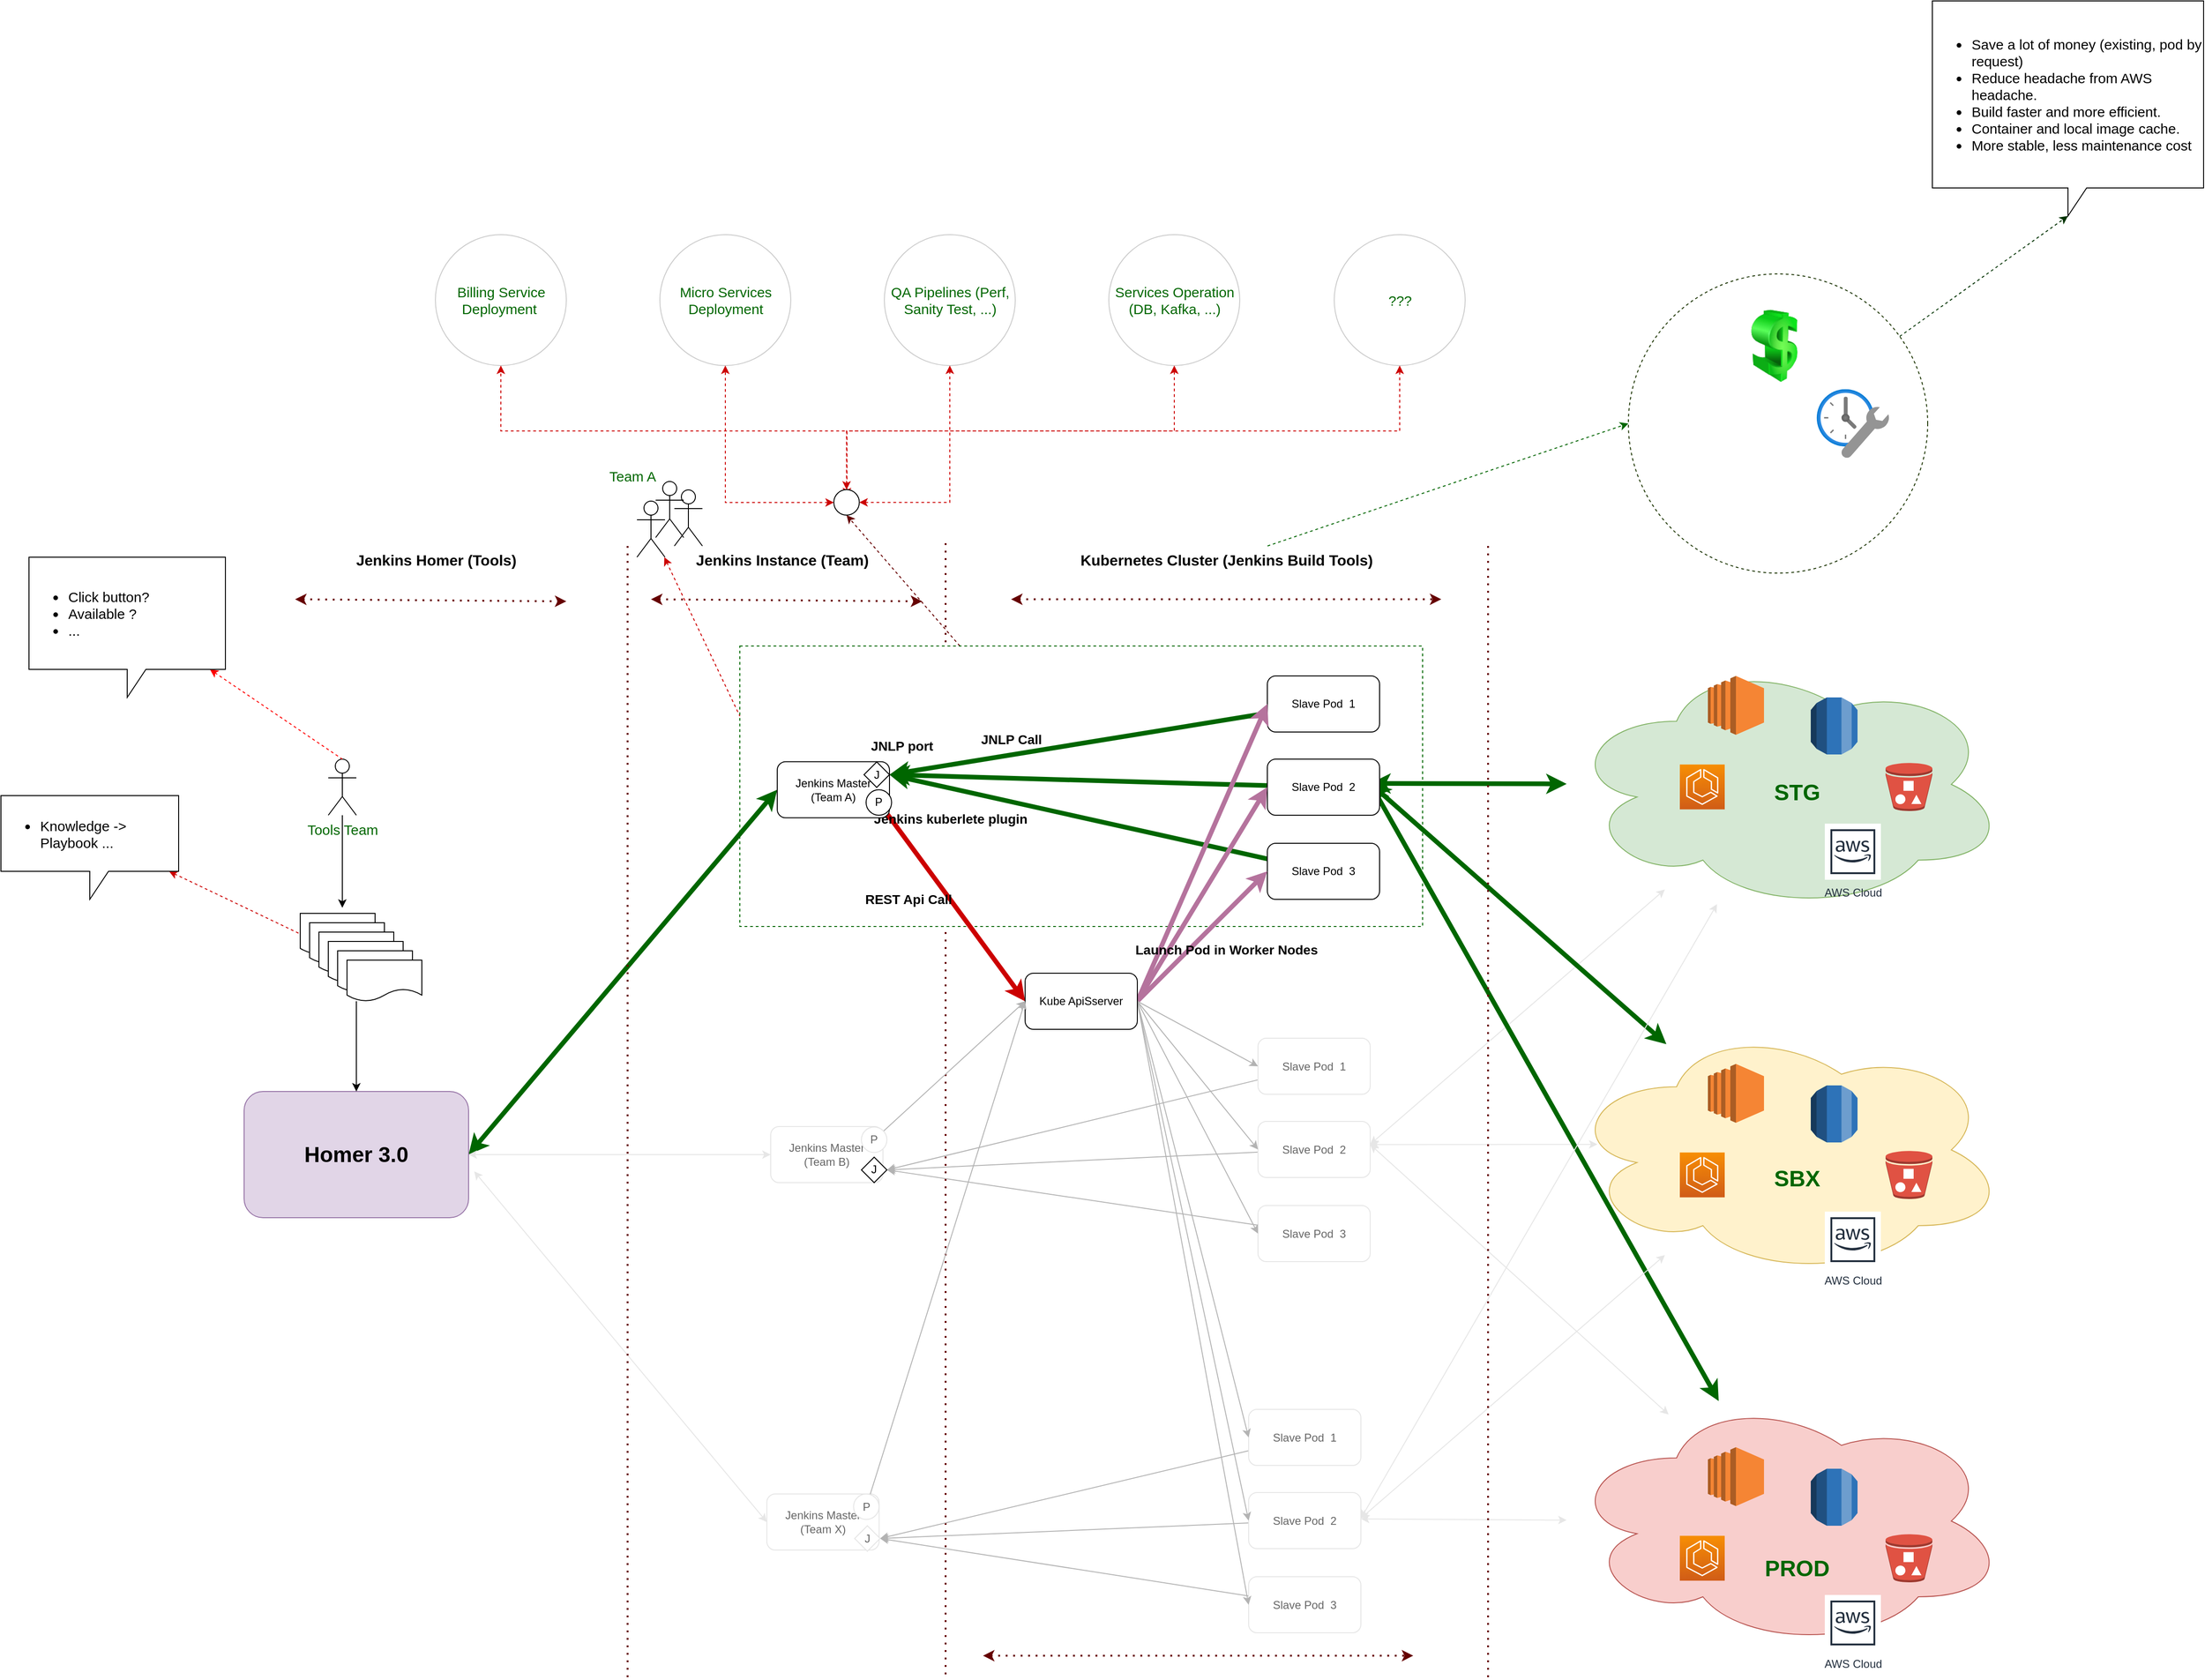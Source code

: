 <mxfile version="21.0.10" type="github">
  <diagram name="Page-1" id="rLabhU69Jqzna2OfqYEQ">
    <mxGraphModel dx="3774" dy="2313" grid="1" gridSize="10" guides="1" tooltips="1" connect="1" arrows="1" fold="1" page="1" pageScale="1" pageWidth="850" pageHeight="1100" math="0" shadow="0">
      <root>
        <mxCell id="0" />
        <mxCell id="1" parent="0" />
        <mxCell id="dcLgpgKGVdjkDSoilF9P-11" style="edgeStyle=none;rounded=0;orthogonalLoop=1;jettySize=auto;html=1;entryX=0;entryY=0;entryDx=145;entryDy=230;entryPerimeter=0;dashed=1;strokeColor=#003300;" edge="1" parent="1" source="dcLgpgKGVdjkDSoilF9P-6" target="dcLgpgKGVdjkDSoilF9P-10">
          <mxGeometry relative="1" as="geometry" />
        </mxCell>
        <mxCell id="dcLgpgKGVdjkDSoilF9P-6" value="" style="ellipse;whiteSpace=wrap;html=1;aspect=fixed;dashed=1;strokeColor=#1A3300;" vertex="1" parent="1">
          <mxGeometry x="1470" y="-268" width="320" height="320" as="geometry" />
        </mxCell>
        <mxCell id="xL3kk872n1nq1PRhkaxr-74" value="" style="endArrow=none;dashed=1;html=1;dashPattern=1 3;strokeWidth=2;rounded=0;strokeColor=#660000;" parent="1" edge="1">
          <mxGeometry width="50" height="50" relative="1" as="geometry">
            <mxPoint x="740" y="1230" as="sourcePoint" />
            <mxPoint x="740" y="20" as="targetPoint" />
          </mxGeometry>
        </mxCell>
        <mxCell id="dcLgpgKGVdjkDSoilF9P-5" style="edgeStyle=none;rounded=0;orthogonalLoop=1;jettySize=auto;html=1;entryX=0.5;entryY=1;entryDx=0;entryDy=0;dashed=1;strokeColor=#660000;" edge="1" parent="1" source="xL3kk872n1nq1PRhkaxr-73" target="xL3kk872n1nq1PRhkaxr-70">
          <mxGeometry relative="1" as="geometry" />
        </mxCell>
        <mxCell id="xL3kk872n1nq1PRhkaxr-73" value="" style="rounded=0;whiteSpace=wrap;html=1;dashed=1;strokeColor=#006600;" parent="1" vertex="1">
          <mxGeometry x="520" y="130" width="730" height="300" as="geometry" />
        </mxCell>
        <mxCell id="xL3kk872n1nq1PRhkaxr-44" value="Jenkins Master&lt;br&gt;(Team X)" style="rounded=1;whiteSpace=wrap;html=1;strokeColor=#E6E6E6;fontColor=#666666;" parent="1" vertex="1">
          <mxGeometry x="548.87" y="1037" width="120" height="60" as="geometry" />
        </mxCell>
        <mxCell id="y-JFG-o3m0YFWxHJN8Iu-92" style="edgeStyle=none;rounded=0;orthogonalLoop=1;jettySize=auto;html=1;entryX=0;entryY=0.5;entryDx=0;entryDy=0;fontSize=24;fontColor=#006600;exitX=1;exitY=0.5;exitDx=0;exitDy=0;startArrow=classic;startFill=1;strokeWidth=5;strokeColor=#006600;" parent="1" source="y-JFG-o3m0YFWxHJN8Iu-2" target="y-JFG-o3m0YFWxHJN8Iu-3" edge="1">
          <mxGeometry relative="1" as="geometry" />
        </mxCell>
        <mxCell id="y-JFG-o3m0YFWxHJN8Iu-93" style="edgeStyle=none;rounded=0;orthogonalLoop=1;jettySize=auto;html=1;entryX=0;entryY=0.5;entryDx=0;entryDy=0;fontSize=24;fontColor=#006600;startArrow=classic;startFill=1;strokeColor=#E6E6E6;" parent="1" source="y-JFG-o3m0YFWxHJN8Iu-2" target="xL3kk872n1nq1PRhkaxr-40" edge="1">
          <mxGeometry relative="1" as="geometry">
            <mxPoint x="560" y="670" as="targetPoint" />
          </mxGeometry>
        </mxCell>
        <mxCell id="y-JFG-o3m0YFWxHJN8Iu-94" style="edgeStyle=none;rounded=0;orthogonalLoop=1;jettySize=auto;html=1;entryX=0;entryY=0.5;entryDx=0;entryDy=0;fontSize=24;fontColor=#006600;exitX=1.025;exitY=0.633;exitDx=0;exitDy=0;exitPerimeter=0;startArrow=classic;startFill=1;strokeColor=#E6E6E6;" parent="1" source="y-JFG-o3m0YFWxHJN8Iu-2" target="xL3kk872n1nq1PRhkaxr-44" edge="1">
          <mxGeometry relative="1" as="geometry">
            <mxPoint x="550" y="1070" as="targetPoint" />
          </mxGeometry>
        </mxCell>
        <mxCell id="y-JFG-o3m0YFWxHJN8Iu-2" value="Homer 3.0" style="rounded=1;whiteSpace=wrap;html=1;fillColor=#e1d5e7;strokeColor=#9673a6;fontSize=23;fontStyle=1" parent="1" vertex="1">
          <mxGeometry x="-10" y="606.5" width="240" height="135" as="geometry" />
        </mxCell>
        <mxCell id="y-JFG-o3m0YFWxHJN8Iu-10" value="" style="ellipse;shape=cloud;whiteSpace=wrap;html=1;fillColor=#fff2cc;strokeColor=#d6b656;" parent="1" vertex="1">
          <mxGeometry x="1404" y="534" width="470" height="270" as="geometry" />
        </mxCell>
        <mxCell id="y-JFG-o3m0YFWxHJN8Iu-18" value="" style="ellipse;shape=cloud;whiteSpace=wrap;html=1;fillColor=#d5e8d4;strokeColor=#82b366;" parent="1" vertex="1">
          <mxGeometry x="1404" y="143" width="470" height="270" as="geometry" />
        </mxCell>
        <mxCell id="y-JFG-o3m0YFWxHJN8Iu-26" value="" style="ellipse;shape=cloud;whiteSpace=wrap;html=1;fillColor=#f8cecc;strokeColor=#b85450;" parent="1" vertex="1">
          <mxGeometry x="1404" y="931" width="470" height="270" as="geometry" />
        </mxCell>
        <mxCell id="y-JFG-o3m0YFWxHJN8Iu-20" value="" style="sketch=0;points=[[0,0,0],[0.25,0,0],[0.5,0,0],[0.75,0,0],[1,0,0],[0,1,0],[0.25,1,0],[0.5,1,0],[0.75,1,0],[1,1,0],[0,0.25,0],[0,0.5,0],[0,0.75,0],[1,0.25,0],[1,0.5,0],[1,0.75,0]];outlineConnect=0;fontColor=#232F3E;gradientColor=#F78E04;gradientDirection=north;fillColor=#D05C17;strokeColor=#ffffff;dashed=0;verticalLabelPosition=bottom;verticalAlign=top;align=center;html=1;fontSize=12;fontStyle=0;aspect=fixed;shape=mxgraph.aws4.resourceIcon;resIcon=mxgraph.aws4.ecs;" parent="1" vertex="1">
          <mxGeometry x="1525" y="256.75" width="48" height="48" as="geometry" />
        </mxCell>
        <mxCell id="y-JFG-o3m0YFWxHJN8Iu-21" value="" style="outlineConnect=0;dashed=0;verticalLabelPosition=bottom;verticalAlign=top;align=center;html=1;shape=mxgraph.aws3.bucket_with_objects;fillColor=#E05243;gradientColor=none;" parent="1" vertex="1">
          <mxGeometry x="1745" y="255" width="50" height="51.5" as="geometry" />
        </mxCell>
        <mxCell id="y-JFG-o3m0YFWxHJN8Iu-22" value="" style="outlineConnect=0;dashed=0;verticalLabelPosition=bottom;verticalAlign=top;align=center;html=1;shape=mxgraph.aws3.rds;fillColor=#2E73B8;gradientColor=none;" parent="1" vertex="1">
          <mxGeometry x="1665" y="185" width="50" height="61" as="geometry" />
        </mxCell>
        <mxCell id="y-JFG-o3m0YFWxHJN8Iu-23" value="" style="outlineConnect=0;dashed=0;verticalLabelPosition=bottom;verticalAlign=top;align=center;html=1;shape=mxgraph.aws3.ec2;fillColor=#F58534;gradientColor=none;" parent="1" vertex="1">
          <mxGeometry x="1555" y="162" width="60" height="63" as="geometry" />
        </mxCell>
        <mxCell id="y-JFG-o3m0YFWxHJN8Iu-24" value="AWS Cloud" style="sketch=0;outlineConnect=0;fontColor=#232F3E;gradientColor=none;strokeColor=#232F3E;fillColor=#ffffff;dashed=0;verticalLabelPosition=bottom;verticalAlign=top;align=center;html=1;fontSize=12;fontStyle=0;aspect=fixed;shape=mxgraph.aws4.resourceIcon;resIcon=mxgraph.aws4.aws_cloud;" parent="1" vertex="1">
          <mxGeometry x="1680" y="320" width="60" height="60" as="geometry" />
        </mxCell>
        <mxCell id="y-JFG-o3m0YFWxHJN8Iu-34" value="STG" style="text;html=1;align=center;verticalAlign=middle;resizable=0;points=[];autosize=1;strokeColor=none;fillColor=none;fontSize=24;fontStyle=1;fontColor=#006600;" parent="1" vertex="1">
          <mxGeometry x="1615" y="267" width="70" height="40" as="geometry" />
        </mxCell>
        <mxCell id="y-JFG-o3m0YFWxHJN8Iu-35" value="SBX" style="text;html=1;align=center;verticalAlign=middle;resizable=0;points=[];autosize=1;strokeColor=none;fillColor=none;fontSize=24;fontStyle=1;fontColor=#006600;" parent="1" vertex="1">
          <mxGeometry x="1615" y="679.75" width="70" height="40" as="geometry" />
        </mxCell>
        <mxCell id="y-JFG-o3m0YFWxHJN8Iu-36" value="PROD" style="text;html=1;align=center;verticalAlign=middle;resizable=0;points=[];autosize=1;strokeColor=none;fillColor=none;fontSize=24;fontStyle=1;fontColor=#006600;" parent="1" vertex="1">
          <mxGeometry x="1605" y="1097" width="90" height="40" as="geometry" />
        </mxCell>
        <mxCell id="y-JFG-o3m0YFWxHJN8Iu-12" value="" style="sketch=0;points=[[0,0,0],[0.25,0,0],[0.5,0,0],[0.75,0,0],[1,0,0],[0,1,0],[0.25,1,0],[0.5,1,0],[0.75,1,0],[1,1,0],[0,0.25,0],[0,0.5,0],[0,0.75,0],[1,0.25,0],[1,0.5,0],[1,0.75,0]];outlineConnect=0;fontColor=#232F3E;gradientColor=#F78E04;gradientDirection=north;fillColor=#D05C17;strokeColor=#ffffff;dashed=0;verticalLabelPosition=bottom;verticalAlign=top;align=center;html=1;fontSize=12;fontStyle=0;aspect=fixed;shape=mxgraph.aws4.resourceIcon;resIcon=mxgraph.aws4.ecs;" parent="1" vertex="1">
          <mxGeometry x="1525" y="671.75" width="48" height="48" as="geometry" />
        </mxCell>
        <mxCell id="y-JFG-o3m0YFWxHJN8Iu-13" value="" style="outlineConnect=0;dashed=0;verticalLabelPosition=bottom;verticalAlign=top;align=center;html=1;shape=mxgraph.aws3.bucket_with_objects;fillColor=#E05243;gradientColor=none;" parent="1" vertex="1">
          <mxGeometry x="1745" y="670" width="50" height="51.5" as="geometry" />
        </mxCell>
        <mxCell id="y-JFG-o3m0YFWxHJN8Iu-14" value="" style="outlineConnect=0;dashed=0;verticalLabelPosition=bottom;verticalAlign=top;align=center;html=1;shape=mxgraph.aws3.rds;fillColor=#2E73B8;gradientColor=none;" parent="1" vertex="1">
          <mxGeometry x="1665" y="600" width="50" height="61" as="geometry" />
        </mxCell>
        <mxCell id="y-JFG-o3m0YFWxHJN8Iu-15" value="" style="outlineConnect=0;dashed=0;verticalLabelPosition=bottom;verticalAlign=top;align=center;html=1;shape=mxgraph.aws3.ec2;fillColor=#F58534;gradientColor=none;" parent="1" vertex="1">
          <mxGeometry x="1555" y="577" width="60" height="63" as="geometry" />
        </mxCell>
        <mxCell id="y-JFG-o3m0YFWxHJN8Iu-16" value="AWS Cloud" style="sketch=0;outlineConnect=0;fontColor=#232F3E;gradientColor=none;strokeColor=#232F3E;fillColor=#ffffff;dashed=0;verticalLabelPosition=bottom;verticalAlign=top;align=center;html=1;fontSize=12;fontStyle=0;aspect=fixed;shape=mxgraph.aws4.resourceIcon;resIcon=mxgraph.aws4.aws_cloud;" parent="1" vertex="1">
          <mxGeometry x="1680" y="735" width="60" height="60" as="geometry" />
        </mxCell>
        <mxCell id="y-JFG-o3m0YFWxHJN8Iu-28" value="" style="sketch=0;points=[[0,0,0],[0.25,0,0],[0.5,0,0],[0.75,0,0],[1,0,0],[0,1,0],[0.25,1,0],[0.5,1,0],[0.75,1,0],[1,1,0],[0,0.25,0],[0,0.5,0],[0,0.75,0],[1,0.25,0],[1,0.5,0],[1,0.75,0]];outlineConnect=0;fontColor=#232F3E;gradientColor=#F78E04;gradientDirection=north;fillColor=#D05C17;strokeColor=#ffffff;dashed=0;verticalLabelPosition=bottom;verticalAlign=top;align=center;html=1;fontSize=12;fontStyle=0;aspect=fixed;shape=mxgraph.aws4.resourceIcon;resIcon=mxgraph.aws4.ecs;" parent="1" vertex="1">
          <mxGeometry x="1525" y="1081.75" width="48" height="48" as="geometry" />
        </mxCell>
        <mxCell id="y-JFG-o3m0YFWxHJN8Iu-29" value="" style="outlineConnect=0;dashed=0;verticalLabelPosition=bottom;verticalAlign=top;align=center;html=1;shape=mxgraph.aws3.bucket_with_objects;fillColor=#E05243;gradientColor=none;" parent="1" vertex="1">
          <mxGeometry x="1745" y="1080" width="50" height="51.5" as="geometry" />
        </mxCell>
        <mxCell id="y-JFG-o3m0YFWxHJN8Iu-30" value="" style="outlineConnect=0;dashed=0;verticalLabelPosition=bottom;verticalAlign=top;align=center;html=1;shape=mxgraph.aws3.rds;fillColor=#2E73B8;gradientColor=none;" parent="1" vertex="1">
          <mxGeometry x="1665" y="1010" width="50" height="61" as="geometry" />
        </mxCell>
        <mxCell id="y-JFG-o3m0YFWxHJN8Iu-31" value="" style="outlineConnect=0;dashed=0;verticalLabelPosition=bottom;verticalAlign=top;align=center;html=1;shape=mxgraph.aws3.ec2;fillColor=#F58534;gradientColor=none;" parent="1" vertex="1">
          <mxGeometry x="1555" y="987" width="60" height="63" as="geometry" />
        </mxCell>
        <mxCell id="y-JFG-o3m0YFWxHJN8Iu-32" value="AWS Cloud" style="sketch=0;outlineConnect=0;fontColor=#232F3E;gradientColor=none;strokeColor=#232F3E;fillColor=#ffffff;dashed=0;verticalLabelPosition=bottom;verticalAlign=top;align=center;html=1;fontSize=12;fontStyle=0;aspect=fixed;shape=mxgraph.aws4.resourceIcon;resIcon=mxgraph.aws4.aws_cloud;" parent="1" vertex="1">
          <mxGeometry x="1680" y="1145" width="60" height="60" as="geometry" />
        </mxCell>
        <mxCell id="y-JFG-o3m0YFWxHJN8Iu-95" style="edgeStyle=none;rounded=0;orthogonalLoop=1;jettySize=auto;html=1;fontSize=24;fontColor=#006600;startArrow=classic;startFill=1;strokeWidth=5;strokeColor=#006600;" parent="1" target="y-JFG-o3m0YFWxHJN8Iu-18" edge="1">
          <mxGeometry relative="1" as="geometry">
            <mxPoint x="1194" y="277" as="sourcePoint" />
          </mxGeometry>
        </mxCell>
        <mxCell id="y-JFG-o3m0YFWxHJN8Iu-96" style="edgeStyle=none;rounded=0;orthogonalLoop=1;jettySize=auto;html=1;entryX=0.07;entryY=0.478;entryDx=0;entryDy=0;entryPerimeter=0;fontSize=24;fontColor=#006600;startArrow=classic;startFill=1;strokeColor=#E6E6E6;" parent="1" target="y-JFG-o3m0YFWxHJN8Iu-10" edge="1">
          <mxGeometry relative="1" as="geometry">
            <mxPoint x="1194" y="663.25" as="sourcePoint" />
          </mxGeometry>
        </mxCell>
        <mxCell id="y-JFG-o3m0YFWxHJN8Iu-98" style="edgeStyle=none;rounded=0;orthogonalLoop=1;jettySize=auto;html=1;fontSize=24;fontColor=#006600;startArrow=classic;startFill=1;strokeColor=#E6E6E6;" parent="1" target="y-JFG-o3m0YFWxHJN8Iu-26" edge="1">
          <mxGeometry relative="1" as="geometry">
            <mxPoint x="1183.999" y="1063.671" as="sourcePoint" />
          </mxGeometry>
        </mxCell>
        <mxCell id="y-JFG-o3m0YFWxHJN8Iu-102" style="edgeStyle=none;rounded=0;orthogonalLoop=1;jettySize=auto;html=1;fontSize=24;fontColor=#006600;startArrow=classic;startFill=1;strokeColor=#E6E6E6;" parent="1" target="y-JFG-o3m0YFWxHJN8Iu-18" edge="1">
          <mxGeometry relative="1" as="geometry">
            <mxPoint x="1194" y="663" as="sourcePoint" />
          </mxGeometry>
        </mxCell>
        <mxCell id="y-JFG-o3m0YFWxHJN8Iu-103" style="edgeStyle=none;rounded=0;orthogonalLoop=1;jettySize=auto;html=1;fontSize=24;fontColor=#006600;startArrow=classic;startFill=1;exitX=1;exitY=0.5;exitDx=0;exitDy=0;strokeColor=#E6E6E6;" parent="1" target="y-JFG-o3m0YFWxHJN8Iu-26" edge="1">
          <mxGeometry relative="1" as="geometry">
            <mxPoint x="1194" y="663.25" as="sourcePoint" />
          </mxGeometry>
        </mxCell>
        <mxCell id="y-JFG-o3m0YFWxHJN8Iu-100" style="edgeStyle=none;rounded=0;orthogonalLoop=1;jettySize=auto;html=1;fontSize=24;fontColor=#006600;startArrow=classic;startFill=1;strokeWidth=5;strokeColor=#006600;" parent="1" target="y-JFG-o3m0YFWxHJN8Iu-10" edge="1">
          <mxGeometry relative="1" as="geometry">
            <mxPoint x="1194" y="277" as="sourcePoint" />
          </mxGeometry>
        </mxCell>
        <mxCell id="y-JFG-o3m0YFWxHJN8Iu-101" style="edgeStyle=none;rounded=0;orthogonalLoop=1;jettySize=auto;html=1;fontSize=24;fontColor=#006600;startArrow=classic;startFill=1;exitX=1;exitY=0.5;exitDx=0;exitDy=0;strokeWidth=5;strokeColor=#006600;" parent="1" target="y-JFG-o3m0YFWxHJN8Iu-26" edge="1">
          <mxGeometry relative="1" as="geometry">
            <mxPoint x="1194" y="277" as="sourcePoint" />
          </mxGeometry>
        </mxCell>
        <mxCell id="y-JFG-o3m0YFWxHJN8Iu-104" style="edgeStyle=none;rounded=0;orthogonalLoop=1;jettySize=auto;html=1;fontSize=24;fontColor=#006600;startArrow=classic;startFill=1;exitX=1;exitY=0.5;exitDx=0;exitDy=0;strokeColor=#E6E6E6;" parent="1" target="y-JFG-o3m0YFWxHJN8Iu-18" edge="1">
          <mxGeometry relative="1" as="geometry">
            <mxPoint x="1184" y="1063.25" as="sourcePoint" />
          </mxGeometry>
        </mxCell>
        <mxCell id="y-JFG-o3m0YFWxHJN8Iu-105" style="edgeStyle=none;rounded=0;orthogonalLoop=1;jettySize=auto;html=1;fontSize=24;fontColor=#006600;startArrow=classic;startFill=1;strokeColor=#E6E6E6;" parent="1" target="y-JFG-o3m0YFWxHJN8Iu-10" edge="1">
          <mxGeometry relative="1" as="geometry">
            <mxPoint x="1184" y="1063" as="sourcePoint" />
          </mxGeometry>
        </mxCell>
        <mxCell id="y-JFG-o3m0YFWxHJN8Iu-107" value="Billing Service&lt;br&gt;Deployment&amp;nbsp;" style="ellipse;whiteSpace=wrap;html=1;aspect=fixed;strokeColor=#CCCCCC;fontSize=15;fontColor=#006600;fillColor=#FFFFFF;" parent="1" vertex="1">
          <mxGeometry x="194.5" y="-310" width="140" height="140" as="geometry" />
        </mxCell>
        <mxCell id="y-JFG-o3m0YFWxHJN8Iu-108" value="Micro Services Deployment" style="ellipse;whiteSpace=wrap;html=1;aspect=fixed;strokeColor=#CCCCCC;fontSize=15;fontColor=#006600;fillColor=#FFFFFF;" parent="1" vertex="1">
          <mxGeometry x="434.5" y="-310" width="140" height="140" as="geometry" />
        </mxCell>
        <mxCell id="y-JFG-o3m0YFWxHJN8Iu-109" value="QA Pipelines (Perf, Sanity Test, ...)" style="ellipse;whiteSpace=wrap;html=1;aspect=fixed;strokeColor=#CCCCCC;fontSize=15;fontColor=#006600;fillColor=#FFFFFF;" parent="1" vertex="1">
          <mxGeometry x="674.5" y="-310" width="140" height="140" as="geometry" />
        </mxCell>
        <mxCell id="y-JFG-o3m0YFWxHJN8Iu-110" value="Services Operation (DB, Kafka, ...)" style="ellipse;whiteSpace=wrap;html=1;aspect=fixed;strokeColor=#CCCCCC;fontSize=15;fontColor=#006600;fillColor=#FFFFFF;" parent="1" vertex="1">
          <mxGeometry x="914.5" y="-310" width="140" height="140" as="geometry" />
        </mxCell>
        <mxCell id="y-JFG-o3m0YFWxHJN8Iu-112" style="edgeStyle=orthogonalEdgeStyle;rounded=0;orthogonalLoop=1;jettySize=auto;html=1;entryX=0.5;entryY=1;entryDx=0;entryDy=0;dashed=1;strokeColor=#CC0000;strokeWidth=1;fontSize=15;fontColor=#006600;startArrow=classic;startFill=1;" parent="1" source="xL3kk872n1nq1PRhkaxr-70" target="y-JFG-o3m0YFWxHJN8Iu-108" edge="1">
          <mxGeometry relative="1" as="geometry">
            <mxPoint x="634.5" y="-30" as="sourcePoint" />
          </mxGeometry>
        </mxCell>
        <mxCell id="y-JFG-o3m0YFWxHJN8Iu-113" style="edgeStyle=orthogonalEdgeStyle;rounded=0;orthogonalLoop=1;jettySize=auto;html=1;entryX=0.5;entryY=1;entryDx=0;entryDy=0;dashed=1;strokeColor=#CC0000;strokeWidth=1;fontSize=15;fontColor=#006600;startArrow=classic;startFill=1;exitX=1;exitY=0.5;exitDx=0;exitDy=0;" parent="1" source="xL3kk872n1nq1PRhkaxr-70" target="y-JFG-o3m0YFWxHJN8Iu-109" edge="1">
          <mxGeometry relative="1" as="geometry">
            <mxPoint x="634.5" y="-30" as="sourcePoint" />
          </mxGeometry>
        </mxCell>
        <mxCell id="y-JFG-o3m0YFWxHJN8Iu-114" style="edgeStyle=orthogonalEdgeStyle;rounded=0;orthogonalLoop=1;jettySize=auto;html=1;entryX=0.5;entryY=1;entryDx=0;entryDy=0;dashed=1;strokeColor=#CC0000;strokeWidth=1;fontSize=15;fontColor=#006600;startArrow=classic;startFill=1;" parent="1" target="y-JFG-o3m0YFWxHJN8Iu-110" edge="1">
          <mxGeometry relative="1" as="geometry">
            <Array as="points">
              <mxPoint x="634.5" y="-100" />
              <mxPoint x="984.5" y="-100" />
            </Array>
            <mxPoint x="634.5" y="-30" as="sourcePoint" />
          </mxGeometry>
        </mxCell>
        <mxCell id="y-JFG-o3m0YFWxHJN8Iu-115" style="edgeStyle=orthogonalEdgeStyle;rounded=0;orthogonalLoop=1;jettySize=auto;html=1;entryX=0.5;entryY=1;entryDx=0;entryDy=0;dashed=1;strokeColor=#CC0000;strokeWidth=1;fontSize=15;fontColor=#006600;startArrow=classic;startFill=1;" parent="1" target="y-JFG-o3m0YFWxHJN8Iu-107" edge="1">
          <mxGeometry relative="1" as="geometry">
            <Array as="points">
              <mxPoint x="634.5" y="-100" />
              <mxPoint x="264.5" y="-100" />
            </Array>
            <mxPoint x="634.5" y="-30" as="sourcePoint" />
          </mxGeometry>
        </mxCell>
        <mxCell id="y-JFG-o3m0YFWxHJN8Iu-116" value="???" style="ellipse;whiteSpace=wrap;html=1;aspect=fixed;strokeColor=#CCCCCC;fontSize=15;fontColor=#006600;fillColor=#FFFFFF;" parent="1" vertex="1">
          <mxGeometry x="1155.5" y="-310" width="140" height="140" as="geometry" />
        </mxCell>
        <mxCell id="y-JFG-o3m0YFWxHJN8Iu-117" style="edgeStyle=orthogonalEdgeStyle;rounded=0;orthogonalLoop=1;jettySize=auto;html=1;entryX=0.5;entryY=1;entryDx=0;entryDy=0;dashed=1;strokeColor=#CC0000;strokeWidth=1;fontSize=15;fontColor=#006600;startArrow=classic;startFill=1;exitX=0.5;exitY=0;exitDx=0;exitDy=0;" parent="1" source="xL3kk872n1nq1PRhkaxr-70" target="y-JFG-o3m0YFWxHJN8Iu-116" edge="1">
          <mxGeometry relative="1" as="geometry">
            <Array as="points">
              <mxPoint x="634" y="-100" />
              <mxPoint x="1226" y="-100" />
            </Array>
            <mxPoint x="634.5" y="-30" as="sourcePoint" />
          </mxGeometry>
        </mxCell>
        <mxCell id="y-JFG-o3m0YFWxHJN8Iu-118" value="" style="shape=umlActor;verticalLabelPosition=bottom;verticalAlign=top;html=1;outlineConnect=0;strokeColor=#000000;fontSize=15;fontColor=#006600;fillColor=#FFFFFF;" parent="1" vertex="1">
          <mxGeometry x="450" y="-37" width="30" height="60" as="geometry" />
        </mxCell>
        <mxCell id="y-JFG-o3m0YFWxHJN8Iu-123" style="rounded=0;orthogonalLoop=1;jettySize=auto;html=1;entryX=0;entryY=0.25;entryDx=0;entryDy=0;strokeColor=#CC0000;strokeWidth=1;fontSize=15;fontColor=#006600;startArrow=classic;startFill=1;endArrow=none;endFill=0;dashed=1;" parent="1" source="y-JFG-o3m0YFWxHJN8Iu-119" edge="1" target="xL3kk872n1nq1PRhkaxr-73">
          <mxGeometry relative="1" as="geometry">
            <mxPoint x="396.863" y="70.863" as="targetPoint" />
          </mxGeometry>
        </mxCell>
        <mxCell id="y-JFG-o3m0YFWxHJN8Iu-119" value="" style="shape=umlActor;verticalLabelPosition=bottom;verticalAlign=top;html=1;outlineConnect=0;strokeColor=#000000;fontSize=15;fontColor=#006600;fillColor=#FFFFFF;" parent="1" vertex="1">
          <mxGeometry x="410" y="-25" width="30" height="60" as="geometry" />
        </mxCell>
        <mxCell id="y-JFG-o3m0YFWxHJN8Iu-121" value="" style="shape=umlActor;verticalLabelPosition=bottom;verticalAlign=top;html=1;outlineConnect=0;strokeColor=#000000;fontSize=15;fontColor=#006600;fillColor=#FFFFFF;" parent="1" vertex="1">
          <mxGeometry x="430" y="-46" width="30" height="60" as="geometry" />
        </mxCell>
        <mxCell id="y-JFG-o3m0YFWxHJN8Iu-124" value="Team A" style="text;html=1;align=center;verticalAlign=middle;resizable=0;points=[];autosize=1;strokeColor=none;fillColor=none;fontSize=15;fontColor=#006600;" parent="1" vertex="1">
          <mxGeometry x="370" y="-67" width="70" height="30" as="geometry" />
        </mxCell>
        <mxCell id="pQ2rmvkzfnEfF8V7h_pf-11" style="edgeStyle=orthogonalEdgeStyle;rounded=0;orthogonalLoop=1;jettySize=auto;html=1;" parent="1" source="y-JFG-o3m0YFWxHJN8Iu-125" edge="1">
          <mxGeometry relative="1" as="geometry">
            <mxPoint x="95" y="410" as="targetPoint" />
          </mxGeometry>
        </mxCell>
        <mxCell id="y-JFG-o3m0YFWxHJN8Iu-125" value="Tools Team" style="shape=umlActor;verticalLabelPosition=bottom;verticalAlign=top;html=1;outlineConnect=0;strokeColor=#000000;fontSize=15;fontColor=#006600;fillColor=#FFFFFF;" parent="1" vertex="1">
          <mxGeometry x="80" y="251" width="30" height="60" as="geometry" />
        </mxCell>
        <mxCell id="y-JFG-o3m0YFWxHJN8Iu-145" style="edgeStyle=none;rounded=0;orthogonalLoop=1;jettySize=auto;html=1;entryX=0.5;entryY=0;entryDx=0;entryDy=0;entryPerimeter=0;strokeColor=#FF0000;strokeWidth=1;fontSize=15;fontColor=none;startArrow=classic;startFill=1;dashed=1;endArrow=none;endFill=0;" parent="1" source="y-JFG-o3m0YFWxHJN8Iu-144" target="y-JFG-o3m0YFWxHJN8Iu-125" edge="1">
          <mxGeometry relative="1" as="geometry" />
        </mxCell>
        <mxCell id="y-JFG-o3m0YFWxHJN8Iu-144" value="&lt;ul&gt;&lt;li&gt;&lt;span style=&quot;background-color: initial;&quot;&gt;Click button?&amp;nbsp;&lt;/span&gt;&lt;br&gt;&lt;/li&gt;&lt;li&gt;Available ?&lt;/li&gt;&lt;li&gt;...&lt;/li&gt;&lt;/ul&gt;" style="shape=callout;whiteSpace=wrap;html=1;perimeter=calloutPerimeter;strokeColor=#000000;fontSize=15;fontColor=none;fillColor=none;align=left;" parent="1" vertex="1">
          <mxGeometry x="-240" y="35" width="210" height="150" as="geometry" />
        </mxCell>
        <mxCell id="pQ2rmvkzfnEfF8V7h_pf-2" value="" style="shape=image;html=1;verticalAlign=top;verticalLabelPosition=bottom;labelBackgroundColor=#ffffff;imageAspect=0;aspect=fixed;image=https://cdn3.iconfinder.com/data/icons/flat-actions-icons-9/792/Tick_Mark_Dark-128.png" parent="1" vertex="1">
          <mxGeometry x="410" y="436.25" width="70" height="70" as="geometry" />
        </mxCell>
        <mxCell id="pQ2rmvkzfnEfF8V7h_pf-3" value="" style="shape=image;html=1;verticalAlign=top;verticalLabelPosition=bottom;labelBackgroundColor=#ffffff;imageAspect=0;aspect=fixed;image=https://cdn3.iconfinder.com/data/icons/flat-actions-icons-9/792/Tick_Mark_Dark-128.png" parent="1" vertex="1">
          <mxGeometry x="400" y="612.75" width="70" height="70" as="geometry" />
        </mxCell>
        <mxCell id="pQ2rmvkzfnEfF8V7h_pf-4" value="" style="shape=image;html=1;verticalAlign=top;verticalLabelPosition=bottom;labelBackgroundColor=#ffffff;imageAspect=0;aspect=fixed;image=https://cdn3.iconfinder.com/data/icons/flat-actions-icons-9/792/Tick_Mark_Dark-128.png" parent="1" vertex="1">
          <mxGeometry x="425" y="880" width="70" height="70" as="geometry" />
        </mxCell>
        <mxCell id="pQ2rmvkzfnEfF8V7h_pf-5" value="" style="shape=document;whiteSpace=wrap;html=1;boundedLbl=1;" parent="1" vertex="1">
          <mxGeometry x="50" y="416" width="80" height="44" as="geometry" />
        </mxCell>
        <mxCell id="pQ2rmvkzfnEfF8V7h_pf-6" value="" style="shape=document;whiteSpace=wrap;html=1;boundedLbl=1;" parent="1" vertex="1">
          <mxGeometry x="60" y="426" width="80" height="44" as="geometry" />
        </mxCell>
        <mxCell id="pQ2rmvkzfnEfF8V7h_pf-7" value="" style="shape=document;whiteSpace=wrap;html=1;boundedLbl=1;" parent="1" vertex="1">
          <mxGeometry x="70" y="436" width="80" height="44" as="geometry" />
        </mxCell>
        <mxCell id="pQ2rmvkzfnEfF8V7h_pf-8" value="" style="shape=document;whiteSpace=wrap;html=1;boundedLbl=1;" parent="1" vertex="1">
          <mxGeometry x="80" y="446" width="80" height="44" as="geometry" />
        </mxCell>
        <mxCell id="pQ2rmvkzfnEfF8V7h_pf-9" value="" style="shape=document;whiteSpace=wrap;html=1;boundedLbl=1;" parent="1" vertex="1">
          <mxGeometry x="90" y="456" width="80" height="44" as="geometry" />
        </mxCell>
        <mxCell id="pQ2rmvkzfnEfF8V7h_pf-12" style="edgeStyle=orthogonalEdgeStyle;rounded=0;orthogonalLoop=1;jettySize=auto;html=1;entryX=0.5;entryY=0;entryDx=0;entryDy=0;" parent="1" source="pQ2rmvkzfnEfF8V7h_pf-10" target="y-JFG-o3m0YFWxHJN8Iu-2" edge="1">
          <mxGeometry relative="1" as="geometry">
            <Array as="points">
              <mxPoint x="110" y="540" />
              <mxPoint x="110" y="540" />
            </Array>
          </mxGeometry>
        </mxCell>
        <mxCell id="pQ2rmvkzfnEfF8V7h_pf-10" value="" style="shape=document;whiteSpace=wrap;html=1;boundedLbl=1;" parent="1" vertex="1">
          <mxGeometry x="100" y="466" width="80" height="44" as="geometry" />
        </mxCell>
        <mxCell id="pQ2rmvkzfnEfF8V7h_pf-15" style="rounded=0;orthogonalLoop=1;jettySize=auto;html=1;entryX=0;entryY=0.5;entryDx=0;entryDy=0;startArrow=classic;startFill=1;endArrow=none;endFill=0;dashed=1;strokeColor=#CC0000;" parent="1" source="pQ2rmvkzfnEfF8V7h_pf-14" target="pQ2rmvkzfnEfF8V7h_pf-5" edge="1">
          <mxGeometry relative="1" as="geometry" />
        </mxCell>
        <mxCell id="pQ2rmvkzfnEfF8V7h_pf-14" value="&lt;ul&gt;&lt;li&gt;Knowledge -&amp;gt; Playbook ...&lt;/li&gt;&lt;/ul&gt;" style="shape=callout;whiteSpace=wrap;html=1;perimeter=calloutPerimeter;strokeColor=#000000;fontSize=15;fontColor=none;fillColor=none;align=left;" parent="1" vertex="1">
          <mxGeometry x="-270" y="290" width="190" height="111" as="geometry" />
        </mxCell>
        <mxCell id="xL3kk872n1nq1PRhkaxr-18" style="rounded=0;orthogonalLoop=1;jettySize=auto;html=1;entryX=0;entryY=0.5;entryDx=0;entryDy=0;strokeColor=#CC0000;strokeWidth=5;" parent="1" source="xL3kk872n1nq1PRhkaxr-3" target="xL3kk872n1nq1PRhkaxr-15" edge="1">
          <mxGeometry relative="1" as="geometry" />
        </mxCell>
        <mxCell id="xL3kk872n1nq1PRhkaxr-30" style="rounded=0;orthogonalLoop=1;jettySize=auto;html=1;entryX=1;entryY=0.5;entryDx=0;entryDy=0;strokeColor=#006600;strokeWidth=5;" parent="1" source="xL3kk872n1nq1PRhkaxr-6" target="xL3kk872n1nq1PRhkaxr-27" edge="1">
          <mxGeometry relative="1" as="geometry">
            <mxPoint x="740" y="290" as="targetPoint" />
          </mxGeometry>
        </mxCell>
        <mxCell id="xL3kk872n1nq1PRhkaxr-6" value="Slave Pod&amp;nbsp; 2" style="rounded=1;whiteSpace=wrap;html=1;" parent="1" vertex="1">
          <mxGeometry x="1084" y="251" width="120" height="60" as="geometry" />
        </mxCell>
        <mxCell id="xL3kk872n1nq1PRhkaxr-31" style="rounded=0;orthogonalLoop=1;jettySize=auto;html=1;entryX=1;entryY=0.5;entryDx=0;entryDy=0;strokeColor=#006600;strokeWidth=5;" parent="1" source="xL3kk872n1nq1PRhkaxr-7" target="xL3kk872n1nq1PRhkaxr-27" edge="1">
          <mxGeometry relative="1" as="geometry" />
        </mxCell>
        <mxCell id="xL3kk872n1nq1PRhkaxr-7" value="Slave Pod&amp;nbsp; 3" style="rounded=1;whiteSpace=wrap;html=1;" parent="1" vertex="1">
          <mxGeometry x="1084" y="341" width="120" height="60" as="geometry" />
        </mxCell>
        <mxCell id="xL3kk872n1nq1PRhkaxr-29" style="rounded=0;orthogonalLoop=1;jettySize=auto;html=1;entryX=1;entryY=0.5;entryDx=0;entryDy=0;strokeColor=#006600;strokeWidth=5;" parent="1" source="xL3kk872n1nq1PRhkaxr-8" target="xL3kk872n1nq1PRhkaxr-27" edge="1">
          <mxGeometry relative="1" as="geometry" />
        </mxCell>
        <mxCell id="xL3kk872n1nq1PRhkaxr-8" value="Slave Pod&amp;nbsp; 1" style="rounded=1;whiteSpace=wrap;html=1;" parent="1" vertex="1">
          <mxGeometry x="1084" y="162" width="120" height="60" as="geometry" />
        </mxCell>
        <mxCell id="xL3kk872n1nq1PRhkaxr-63" style="edgeStyle=none;rounded=0;orthogonalLoop=1;jettySize=auto;html=1;entryX=1;entryY=0.5;entryDx=0;entryDy=0;strokeColor=#B3B3B3;" parent="1" source="xL3kk872n1nq1PRhkaxr-9" target="xL3kk872n1nq1PRhkaxr-42" edge="1">
          <mxGeometry relative="1" as="geometry">
            <mxPoint x="780" y="710" as="targetPoint" />
          </mxGeometry>
        </mxCell>
        <mxCell id="xL3kk872n1nq1PRhkaxr-9" value="Slave Pod&amp;nbsp; 2" style="rounded=1;whiteSpace=wrap;html=1;strokeColor=#E6E6E6;fontColor=#666666;" parent="1" vertex="1">
          <mxGeometry x="1074" y="638.5" width="120" height="60" as="geometry" />
        </mxCell>
        <mxCell id="xL3kk872n1nq1PRhkaxr-65" style="edgeStyle=none;rounded=0;orthogonalLoop=1;jettySize=auto;html=1;entryX=1;entryY=0.5;entryDx=0;entryDy=0;strokeColor=#B3B3B3;" parent="1" source="xL3kk872n1nq1PRhkaxr-10" target="xL3kk872n1nq1PRhkaxr-42" edge="1">
          <mxGeometry relative="1" as="geometry" />
        </mxCell>
        <mxCell id="xL3kk872n1nq1PRhkaxr-10" value="Slave Pod&amp;nbsp; 3" style="rounded=1;whiteSpace=wrap;html=1;strokeColor=#E6E6E6;fontColor=#666666;" parent="1" vertex="1">
          <mxGeometry x="1074" y="728.5" width="120" height="60" as="geometry" />
        </mxCell>
        <mxCell id="xL3kk872n1nq1PRhkaxr-54" style="edgeStyle=none;rounded=0;orthogonalLoop=1;jettySize=auto;html=1;entryX=1;entryY=0.5;entryDx=0;entryDy=0;strokeColor=#B3B3B3;" parent="1" source="xL3kk872n1nq1PRhkaxr-11" target="xL3kk872n1nq1PRhkaxr-42" edge="1">
          <mxGeometry relative="1" as="geometry">
            <mxPoint x="760" y="680" as="targetPoint" />
          </mxGeometry>
        </mxCell>
        <mxCell id="xL3kk872n1nq1PRhkaxr-11" value="Slave Pod&amp;nbsp; 1" style="rounded=1;whiteSpace=wrap;html=1;strokeColor=#E6E6E6;fontColor=#666666;" parent="1" vertex="1">
          <mxGeometry x="1074" y="549.5" width="120" height="60" as="geometry" />
        </mxCell>
        <mxCell id="xL3kk872n1nq1PRhkaxr-67" style="edgeStyle=none;rounded=0;orthogonalLoop=1;jettySize=auto;html=1;entryX=1;entryY=0.5;entryDx=0;entryDy=0;strokeColor=#B3B3B3;" parent="1" source="xL3kk872n1nq1PRhkaxr-12" target="xL3kk872n1nq1PRhkaxr-46" edge="1">
          <mxGeometry relative="1" as="geometry">
            <mxPoint x="670" y="1090" as="targetPoint" />
          </mxGeometry>
        </mxCell>
        <mxCell id="xL3kk872n1nq1PRhkaxr-12" value="Slave Pod&amp;nbsp; 2" style="rounded=1;whiteSpace=wrap;html=1;strokeColor=#E6E6E6;fontColor=#666666;" parent="1" vertex="1">
          <mxGeometry x="1064" y="1035.5" width="120" height="60" as="geometry" />
        </mxCell>
        <mxCell id="xL3kk872n1nq1PRhkaxr-68" style="edgeStyle=none;rounded=0;orthogonalLoop=1;jettySize=auto;html=1;entryX=1;entryY=0.5;entryDx=0;entryDy=0;strokeColor=#B3B3B3;" parent="1" source="xL3kk872n1nq1PRhkaxr-13" target="xL3kk872n1nq1PRhkaxr-46" edge="1">
          <mxGeometry relative="1" as="geometry" />
        </mxCell>
        <mxCell id="xL3kk872n1nq1PRhkaxr-13" value="Slave Pod&amp;nbsp; 3" style="rounded=1;whiteSpace=wrap;html=1;strokeColor=#E6E6E6;fontColor=#666666;" parent="1" vertex="1">
          <mxGeometry x="1064" y="1125.5" width="120" height="60" as="geometry" />
        </mxCell>
        <mxCell id="xL3kk872n1nq1PRhkaxr-66" style="edgeStyle=none;rounded=0;orthogonalLoop=1;jettySize=auto;html=1;entryX=1;entryY=0.5;entryDx=0;entryDy=0;strokeColor=#B3B3B3;" parent="1" source="xL3kk872n1nq1PRhkaxr-14" target="xL3kk872n1nq1PRhkaxr-46" edge="1">
          <mxGeometry relative="1" as="geometry" />
        </mxCell>
        <mxCell id="xL3kk872n1nq1PRhkaxr-14" value="Slave Pod&amp;nbsp; 1" style="rounded=1;whiteSpace=wrap;html=1;strokeColor=#E6E6E6;fontColor=#666666;" parent="1" vertex="1">
          <mxGeometry x="1064" y="946.5" width="120" height="60" as="geometry" />
        </mxCell>
        <mxCell id="xL3kk872n1nq1PRhkaxr-19" style="rounded=0;orthogonalLoop=1;jettySize=auto;html=1;entryX=0;entryY=0.5;entryDx=0;entryDy=0;exitX=1;exitY=0.5;exitDx=0;exitDy=0;strokeColor=#B5739D;strokeWidth=5;" parent="1" source="xL3kk872n1nq1PRhkaxr-15" target="xL3kk872n1nq1PRhkaxr-7" edge="1">
          <mxGeometry relative="1" as="geometry" />
        </mxCell>
        <mxCell id="xL3kk872n1nq1PRhkaxr-20" style="rounded=0;orthogonalLoop=1;jettySize=auto;html=1;entryX=0;entryY=0.5;entryDx=0;entryDy=0;exitX=1;exitY=0.5;exitDx=0;exitDy=0;strokeColor=#B5739D;strokeWidth=5;" parent="1" source="xL3kk872n1nq1PRhkaxr-15" target="xL3kk872n1nq1PRhkaxr-6" edge="1">
          <mxGeometry relative="1" as="geometry" />
        </mxCell>
        <mxCell id="xL3kk872n1nq1PRhkaxr-21" style="rounded=0;orthogonalLoop=1;jettySize=auto;html=1;entryX=0;entryY=0.5;entryDx=0;entryDy=0;exitX=1;exitY=0.5;exitDx=0;exitDy=0;strokeColor=#B5739D;strokeWidth=5;" parent="1" source="xL3kk872n1nq1PRhkaxr-15" target="xL3kk872n1nq1PRhkaxr-8" edge="1">
          <mxGeometry relative="1" as="geometry" />
        </mxCell>
        <mxCell id="xL3kk872n1nq1PRhkaxr-48" style="rounded=0;orthogonalLoop=1;jettySize=auto;html=1;entryX=0;entryY=0.5;entryDx=0;entryDy=0;exitX=1;exitY=0.5;exitDx=0;exitDy=0;strokeColor=#B3B3B3;" parent="1" source="xL3kk872n1nq1PRhkaxr-15" target="xL3kk872n1nq1PRhkaxr-11" edge="1">
          <mxGeometry relative="1" as="geometry" />
        </mxCell>
        <mxCell id="xL3kk872n1nq1PRhkaxr-49" style="rounded=0;orthogonalLoop=1;jettySize=auto;html=1;entryX=0;entryY=0.5;entryDx=0;entryDy=0;exitX=1;exitY=0.5;exitDx=0;exitDy=0;strokeColor=#B3B3B3;" parent="1" source="xL3kk872n1nq1PRhkaxr-15" target="xL3kk872n1nq1PRhkaxr-9" edge="1">
          <mxGeometry relative="1" as="geometry" />
        </mxCell>
        <mxCell id="xL3kk872n1nq1PRhkaxr-50" style="rounded=0;orthogonalLoop=1;jettySize=auto;html=1;entryX=0;entryY=0.5;entryDx=0;entryDy=0;exitX=1;exitY=0.5;exitDx=0;exitDy=0;strokeColor=#B3B3B3;" parent="1" source="xL3kk872n1nq1PRhkaxr-15" target="xL3kk872n1nq1PRhkaxr-10" edge="1">
          <mxGeometry relative="1" as="geometry" />
        </mxCell>
        <mxCell id="xL3kk872n1nq1PRhkaxr-51" style="rounded=0;orthogonalLoop=1;jettySize=auto;html=1;entryX=0;entryY=0.5;entryDx=0;entryDy=0;exitX=1;exitY=0.5;exitDx=0;exitDy=0;strokeColor=#B3B3B3;" parent="1" source="xL3kk872n1nq1PRhkaxr-15" target="xL3kk872n1nq1PRhkaxr-14" edge="1">
          <mxGeometry relative="1" as="geometry" />
        </mxCell>
        <mxCell id="xL3kk872n1nq1PRhkaxr-52" style="rounded=0;orthogonalLoop=1;jettySize=auto;html=1;entryX=0;entryY=0.5;entryDx=0;entryDy=0;exitX=1.012;exitY=0.617;exitDx=0;exitDy=0;exitPerimeter=0;strokeColor=#B3B3B3;" parent="1" source="xL3kk872n1nq1PRhkaxr-15" target="xL3kk872n1nq1PRhkaxr-12" edge="1">
          <mxGeometry relative="1" as="geometry" />
        </mxCell>
        <mxCell id="xL3kk872n1nq1PRhkaxr-53" style="rounded=0;orthogonalLoop=1;jettySize=auto;html=1;entryX=0;entryY=0.5;entryDx=0;entryDy=0;exitX=1;exitY=0.5;exitDx=0;exitDy=0;strokeColor=#B3B3B3;" parent="1" source="xL3kk872n1nq1PRhkaxr-15" target="xL3kk872n1nq1PRhkaxr-13" edge="1">
          <mxGeometry relative="1" as="geometry" />
        </mxCell>
        <mxCell id="xL3kk872n1nq1PRhkaxr-15" value="Kube ApiSserver" style="rounded=1;whiteSpace=wrap;html=1;" parent="1" vertex="1">
          <mxGeometry x="825" y="480" width="120" height="60" as="geometry" />
        </mxCell>
        <mxCell id="xL3kk872n1nq1PRhkaxr-32" value="REST Api Call" style="text;html=1;align=center;verticalAlign=middle;resizable=0;points=[];autosize=1;strokeColor=none;fillColor=none;fontSize=14;fontStyle=1" parent="1" vertex="1">
          <mxGeometry x="640" y="386" width="120" height="30" as="geometry" />
        </mxCell>
        <mxCell id="xL3kk872n1nq1PRhkaxr-33" value="Launch Pod in Worker Nodes" style="text;html=1;align=center;verticalAlign=middle;resizable=0;points=[];autosize=1;strokeColor=none;fillColor=none;fontSize=14;fontStyle=1" parent="1" vertex="1">
          <mxGeometry x="930" y="440" width="220" height="30" as="geometry" />
        </mxCell>
        <mxCell id="xL3kk872n1nq1PRhkaxr-34" value="JNLP Call" style="text;html=1;align=center;verticalAlign=middle;resizable=0;points=[];autosize=1;strokeColor=none;fillColor=none;fontSize=14;fontStyle=1" parent="1" vertex="1">
          <mxGeometry x="765" y="215" width="90" height="30" as="geometry" />
        </mxCell>
        <mxCell id="xL3kk872n1nq1PRhkaxr-36" value="Jenkins kuberlete plugin" style="text;html=1;align=center;verticalAlign=middle;resizable=0;points=[];autosize=1;strokeColor=none;fillColor=none;fontSize=14;fontStyle=1" parent="1" vertex="1">
          <mxGeometry x="650" y="300" width="190" height="30" as="geometry" />
        </mxCell>
        <mxCell id="xL3kk872n1nq1PRhkaxr-37" value="JNLP port" style="text;html=1;align=center;verticalAlign=middle;resizable=0;points=[];autosize=1;strokeColor=none;fillColor=none;fontSize=14;fontStyle=1" parent="1" vertex="1">
          <mxGeometry x="647.75" y="222" width="90" height="30" as="geometry" />
        </mxCell>
        <mxCell id="xL3kk872n1nq1PRhkaxr-38" value="" style="group" parent="1" vertex="1" connectable="0">
          <mxGeometry x="560" y="253.75" width="122.25" height="60" as="geometry" />
        </mxCell>
        <mxCell id="y-JFG-o3m0YFWxHJN8Iu-3" value="Jenkins Master&lt;br&gt;(Team A)" style="rounded=1;whiteSpace=wrap;html=1;" parent="xL3kk872n1nq1PRhkaxr-38" vertex="1">
          <mxGeometry width="120" height="60" as="geometry" />
        </mxCell>
        <mxCell id="xL3kk872n1nq1PRhkaxr-3" value="P" style="ellipse;whiteSpace=wrap;html=1;aspect=fixed;" parent="xL3kk872n1nq1PRhkaxr-38" vertex="1">
          <mxGeometry x="95" y="30" width="27.25" height="27.25" as="geometry" />
        </mxCell>
        <mxCell id="xL3kk872n1nq1PRhkaxr-27" value="J" style="rhombus;whiteSpace=wrap;html=1;" parent="xL3kk872n1nq1PRhkaxr-38" vertex="1">
          <mxGeometry x="92.75" y="0.25" width="27.25" height="27.25" as="geometry" />
        </mxCell>
        <mxCell id="xL3kk872n1nq1PRhkaxr-40" value="Jenkins Master&lt;br&gt;(Team B)" style="rounded=1;whiteSpace=wrap;html=1;strokeColor=#E6E6E6;fontColor=#666666;" parent="1" vertex="1">
          <mxGeometry x="553" y="644" width="120" height="60" as="geometry" />
        </mxCell>
        <mxCell id="xL3kk872n1nq1PRhkaxr-61" style="edgeStyle=none;rounded=0;orthogonalLoop=1;jettySize=auto;html=1;entryX=0;entryY=0.5;entryDx=0;entryDy=0;strokeColor=#B3B3B3;" parent="1" source="xL3kk872n1nq1PRhkaxr-41" target="xL3kk872n1nq1PRhkaxr-15" edge="1">
          <mxGeometry relative="1" as="geometry" />
        </mxCell>
        <mxCell id="xL3kk872n1nq1PRhkaxr-41" value="P" style="ellipse;whiteSpace=wrap;html=1;aspect=fixed;strokeColor=#E6E6E6;fontColor=#666666;" parent="1" vertex="1">
          <mxGeometry x="650" y="644.5" width="27.25" height="27.25" as="geometry" />
        </mxCell>
        <mxCell id="xL3kk872n1nq1PRhkaxr-42" value="J" style="rhombus;whiteSpace=wrap;html=1;" parent="1" vertex="1">
          <mxGeometry x="650" y="676.75" width="27.25" height="27.25" as="geometry" />
        </mxCell>
        <mxCell id="xL3kk872n1nq1PRhkaxr-46" value="J" style="rhombus;whiteSpace=wrap;html=1;strokeColor=#E6E6E6;fontColor=#666666;" parent="1" vertex="1">
          <mxGeometry x="642.75" y="1071" width="27.25" height="27.25" as="geometry" />
        </mxCell>
        <mxCell id="xL3kk872n1nq1PRhkaxr-62" style="edgeStyle=none;rounded=0;orthogonalLoop=1;jettySize=auto;html=1;entryX=0;entryY=0.5;entryDx=0;entryDy=0;strokeColor=#B3B3B3;" parent="1" source="xL3kk872n1nq1PRhkaxr-45" target="xL3kk872n1nq1PRhkaxr-15" edge="1">
          <mxGeometry relative="1" as="geometry" />
        </mxCell>
        <mxCell id="xL3kk872n1nq1PRhkaxr-45" value="P" style="ellipse;whiteSpace=wrap;html=1;aspect=fixed;strokeColor=#E6E6E6;fontColor=#666666;" parent="1" vertex="1">
          <mxGeometry x="641.62" y="1037" width="27.25" height="27.25" as="geometry" />
        </mxCell>
        <mxCell id="xL3kk872n1nq1PRhkaxr-71" value="" style="edgeStyle=orthogonalEdgeStyle;rounded=0;orthogonalLoop=1;jettySize=auto;html=1;entryX=0.5;entryY=1;entryDx=0;entryDy=0;dashed=1;strokeColor=#CC0000;strokeWidth=1;fontSize=15;fontColor=#006600;startArrow=classic;startFill=1;" parent="1" target="xL3kk872n1nq1PRhkaxr-70" edge="1">
          <mxGeometry relative="1" as="geometry">
            <mxPoint x="634.5" y="-30" as="sourcePoint" />
            <mxPoint x="505" y="-170" as="targetPoint" />
          </mxGeometry>
        </mxCell>
        <mxCell id="xL3kk872n1nq1PRhkaxr-70" value="" style="ellipse;whiteSpace=wrap;html=1;aspect=fixed;" parent="1" vertex="1">
          <mxGeometry x="620.5" y="-37.25" width="27.25" height="27.25" as="geometry" />
        </mxCell>
        <mxCell id="xL3kk872n1nq1PRhkaxr-76" value="" style="endArrow=none;dashed=1;html=1;dashPattern=1 3;strokeWidth=2;rounded=0;strokeColor=#660000;" parent="1" edge="1">
          <mxGeometry width="50" height="50" relative="1" as="geometry">
            <mxPoint x="1320" y="1233" as="sourcePoint" />
            <mxPoint x="1320" y="23" as="targetPoint" />
          </mxGeometry>
        </mxCell>
        <mxCell id="xL3kk872n1nq1PRhkaxr-77" value="" style="endArrow=classic;dashed=1;html=1;dashPattern=1 3;strokeWidth=2;rounded=0;startArrow=classic;startFill=1;endFill=1;strokeColor=#660000;" parent="1" edge="1">
          <mxGeometry width="50" height="50" relative="1" as="geometry">
            <mxPoint x="810" y="80" as="sourcePoint" />
            <mxPoint x="1270" y="80" as="targetPoint" />
          </mxGeometry>
        </mxCell>
        <mxCell id="xL3kk872n1nq1PRhkaxr-78" value="" style="endArrow=classic;dashed=1;html=1;dashPattern=1 3;strokeWidth=2;rounded=0;startArrow=classic;startFill=1;endFill=1;strokeColor=#660000;" parent="1" edge="1">
          <mxGeometry width="50" height="50" relative="1" as="geometry">
            <mxPoint x="780" y="1210" as="sourcePoint" />
            <mxPoint x="1240" y="1210" as="targetPoint" />
          </mxGeometry>
        </mxCell>
        <mxCell id="dcLgpgKGVdjkDSoilF9P-9" style="edgeStyle=none;rounded=0;orthogonalLoop=1;jettySize=auto;html=1;entryX=0;entryY=0.5;entryDx=0;entryDy=0;dashed=1;strokeColor=#006600;" edge="1" parent="1" source="xL3kk872n1nq1PRhkaxr-79" target="dcLgpgKGVdjkDSoilF9P-6">
          <mxGeometry relative="1" as="geometry" />
        </mxCell>
        <mxCell id="xL3kk872n1nq1PRhkaxr-79" value="Kubernetes Cluster (Jenkins Build Tools)" style="text;html=1;align=center;verticalAlign=middle;resizable=0;points=[];autosize=1;strokeColor=none;fillColor=none;fontSize=16;fontStyle=1" parent="1" vertex="1">
          <mxGeometry x="870" y="23" width="340" height="30" as="geometry" />
        </mxCell>
        <mxCell id="dcLgpgKGVdjkDSoilF9P-2" value="" style="shape=image;html=1;verticalAlign=top;verticalLabelPosition=bottom;labelBackgroundColor=#ffffff;imageAspect=0;aspect=fixed;image=https://cdn0.iconfinder.com/data/icons/social-media-2104/24/social_media_social_media_logo_docker-128.png" vertex="1" parent="1">
          <mxGeometry x="1622" y="-55" width="78" height="78" as="geometry" />
        </mxCell>
        <mxCell id="dcLgpgKGVdjkDSoilF9P-3" value="" style="shape=image;html=1;verticalAlign=top;verticalLabelPosition=bottom;labelBackgroundColor=#ffffff;imageAspect=0;aspect=fixed;image=https://cdn1.iconfinder.com/data/icons/icons-for-a-site-1/64/advantage_speed-128.png" vertex="1" parent="1">
          <mxGeometry x="1525" y="-133" width="78" height="78" as="geometry" />
        </mxCell>
        <mxCell id="dcLgpgKGVdjkDSoilF9P-7" value="" style="image;aspect=fixed;html=1;points=[];align=center;fontSize=12;image=img/lib/azure2/compute/Maintenance_Configuration.svg;" vertex="1" parent="1">
          <mxGeometry x="1671" y="-144.7" width="78" height="73.41" as="geometry" />
        </mxCell>
        <mxCell id="dcLgpgKGVdjkDSoilF9P-8" value="" style="image;html=1;image=img/lib/clip_art/finance/Dollar_128x128.png" vertex="1" parent="1">
          <mxGeometry x="1587" y="-230" width="78" height="78" as="geometry" />
        </mxCell>
        <mxCell id="dcLgpgKGVdjkDSoilF9P-10" value="&lt;ul&gt;&lt;li&gt;Save a lot of money (existing, pod by request)&lt;/li&gt;&lt;li&gt;Reduce headache from AWS headache.&lt;/li&gt;&lt;li&gt;Build faster and more efficient.&lt;/li&gt;&lt;li&gt;Container and local image cache.&lt;/li&gt;&lt;li&gt;More stable, less maintenance cost&amp;nbsp;&lt;/li&gt;&lt;/ul&gt;" style="shape=callout;whiteSpace=wrap;html=1;perimeter=calloutPerimeter;strokeColor=#000000;fontSize=15;fontColor=none;fillColor=none;align=left;" vertex="1" parent="1">
          <mxGeometry x="1795" y="-560" width="290" height="230" as="geometry" />
        </mxCell>
        <mxCell id="dcLgpgKGVdjkDSoilF9P-13" value="" style="shape=image;html=1;verticalAlign=top;verticalLabelPosition=bottom;labelBackgroundColor=#ffffff;imageAspect=0;aspect=fixed;image=https://cdn3.iconfinder.com/data/icons/arrows-set-12/512/reset-128.png" vertex="1" parent="1">
          <mxGeometry x="1185" y="150" width="25" height="25" as="geometry" />
        </mxCell>
        <mxCell id="dcLgpgKGVdjkDSoilF9P-14" value="" style="shape=image;html=1;verticalAlign=top;verticalLabelPosition=bottom;labelBackgroundColor=#ffffff;imageAspect=0;aspect=fixed;image=https://cdn3.iconfinder.com/data/icons/arrows-set-12/512/reset-128.png" vertex="1" parent="1">
          <mxGeometry x="1194" y="240" width="25" height="25" as="geometry" />
        </mxCell>
        <mxCell id="dcLgpgKGVdjkDSoilF9P-15" value="" style="shape=image;html=1;verticalAlign=top;verticalLabelPosition=bottom;labelBackgroundColor=#ffffff;imageAspect=0;aspect=fixed;image=https://cdn3.iconfinder.com/data/icons/arrows-set-12/512/reset-128.png" vertex="1" parent="1">
          <mxGeometry x="1194" y="330" width="25" height="25" as="geometry" />
        </mxCell>
        <mxCell id="dcLgpgKGVdjkDSoilF9P-16" value="" style="shape=image;html=1;verticalAlign=top;verticalLabelPosition=bottom;labelBackgroundColor=#ffffff;imageAspect=0;aspect=fixed;image=https://cdn3.iconfinder.com/data/icons/arrows-set-12/512/reset-128.png" vertex="1" parent="1">
          <mxGeometry x="1169" y="540" width="25" height="25" as="geometry" />
        </mxCell>
        <mxCell id="dcLgpgKGVdjkDSoilF9P-17" value="" style="shape=image;html=1;verticalAlign=top;verticalLabelPosition=bottom;labelBackgroundColor=#ffffff;imageAspect=0;aspect=fixed;image=https://cdn3.iconfinder.com/data/icons/arrows-set-12/512/reset-128.png" vertex="1" parent="1">
          <mxGeometry x="1179" y="630" width="25" height="25" as="geometry" />
        </mxCell>
        <mxCell id="dcLgpgKGVdjkDSoilF9P-18" value="" style="shape=image;html=1;verticalAlign=top;verticalLabelPosition=bottom;labelBackgroundColor=#ffffff;imageAspect=0;aspect=fixed;image=https://cdn3.iconfinder.com/data/icons/arrows-set-12/512/reset-128.png" vertex="1" parent="1">
          <mxGeometry x="1169" y="719.75" width="25" height="25" as="geometry" />
        </mxCell>
        <mxCell id="dcLgpgKGVdjkDSoilF9P-19" value="" style="shape=image;html=1;verticalAlign=top;verticalLabelPosition=bottom;labelBackgroundColor=#ffffff;imageAspect=0;aspect=fixed;image=https://cdn3.iconfinder.com/data/icons/arrows-set-12/512/reset-128.png" vertex="1" parent="1">
          <mxGeometry x="1169" y="940" width="25" height="25" as="geometry" />
        </mxCell>
        <mxCell id="dcLgpgKGVdjkDSoilF9P-20" value="" style="shape=image;html=1;verticalAlign=top;verticalLabelPosition=bottom;labelBackgroundColor=#ffffff;imageAspect=0;aspect=fixed;image=https://cdn3.iconfinder.com/data/icons/arrows-set-12/512/reset-128.png" vertex="1" parent="1">
          <mxGeometry x="1169" y="1025" width="25" height="25" as="geometry" />
        </mxCell>
        <mxCell id="dcLgpgKGVdjkDSoilF9P-21" value="" style="shape=image;html=1;verticalAlign=top;verticalLabelPosition=bottom;labelBackgroundColor=#ffffff;imageAspect=0;aspect=fixed;image=https://cdn3.iconfinder.com/data/icons/arrows-set-12/512/reset-128.png" vertex="1" parent="1">
          <mxGeometry x="1169" y="1112" width="25" height="25" as="geometry" />
        </mxCell>
        <mxCell id="dcLgpgKGVdjkDSoilF9P-23" value="" style="endArrow=none;dashed=1;html=1;dashPattern=1 3;strokeWidth=2;rounded=0;strokeColor=#660000;" edge="1" parent="1">
          <mxGeometry width="50" height="50" relative="1" as="geometry">
            <mxPoint x="400" y="1233" as="sourcePoint" />
            <mxPoint x="400" y="23" as="targetPoint" />
          </mxGeometry>
        </mxCell>
        <mxCell id="dcLgpgKGVdjkDSoilF9P-24" value="" style="endArrow=classic;dashed=1;html=1;dashPattern=1 3;strokeWidth=2;rounded=0;startArrow=classic;startFill=1;endFill=1;strokeColor=#660000;" edge="1" parent="1">
          <mxGeometry width="50" height="50" relative="1" as="geometry">
            <mxPoint x="425" y="80" as="sourcePoint" />
            <mxPoint x="715" y="82.25" as="targetPoint" />
          </mxGeometry>
        </mxCell>
        <mxCell id="dcLgpgKGVdjkDSoilF9P-26" value="Jenkins Instance (Team)" style="text;html=1;align=center;verticalAlign=middle;resizable=0;points=[];autosize=1;strokeColor=none;fillColor=none;fontSize=16;fontStyle=1" vertex="1" parent="1">
          <mxGeometry x="460" y="23" width="210" height="30" as="geometry" />
        </mxCell>
        <mxCell id="dcLgpgKGVdjkDSoilF9P-27" value="" style="endArrow=classic;dashed=1;html=1;dashPattern=1 3;strokeWidth=2;rounded=0;startArrow=classic;startFill=1;endFill=1;strokeColor=#660000;" edge="1" parent="1">
          <mxGeometry width="50" height="50" relative="1" as="geometry">
            <mxPoint x="44.5" y="80" as="sourcePoint" />
            <mxPoint x="334.5" y="82.25" as="targetPoint" />
          </mxGeometry>
        </mxCell>
        <mxCell id="dcLgpgKGVdjkDSoilF9P-29" value="Jenkins Homer (Tools)" style="text;html=1;align=center;verticalAlign=middle;resizable=0;points=[];autosize=1;strokeColor=none;fillColor=none;fontSize=16;fontStyle=1" vertex="1" parent="1">
          <mxGeometry x="100" y="23" width="190" height="30" as="geometry" />
        </mxCell>
      </root>
    </mxGraphModel>
  </diagram>
</mxfile>
